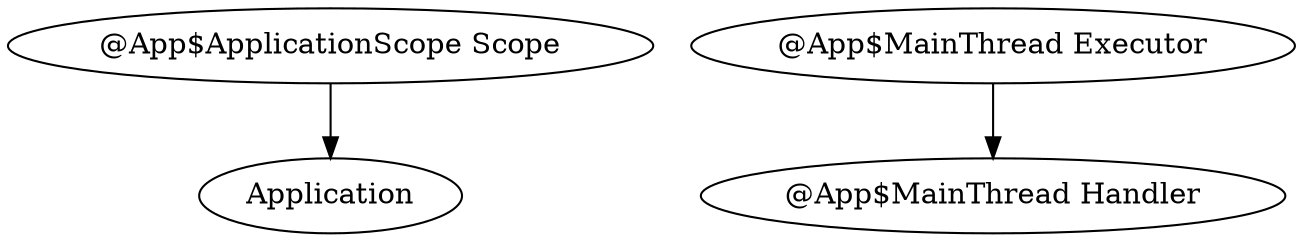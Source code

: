 digraph G1 {
  concentrate = true;
  n2 [label="@App$ApplicationScope Scope"];
  n2 -> Application;
  n3 [label="@App$MainThread Executor"];
  n4 [label="@App$MainThread Handler"];
  n3 -> n4;
}
